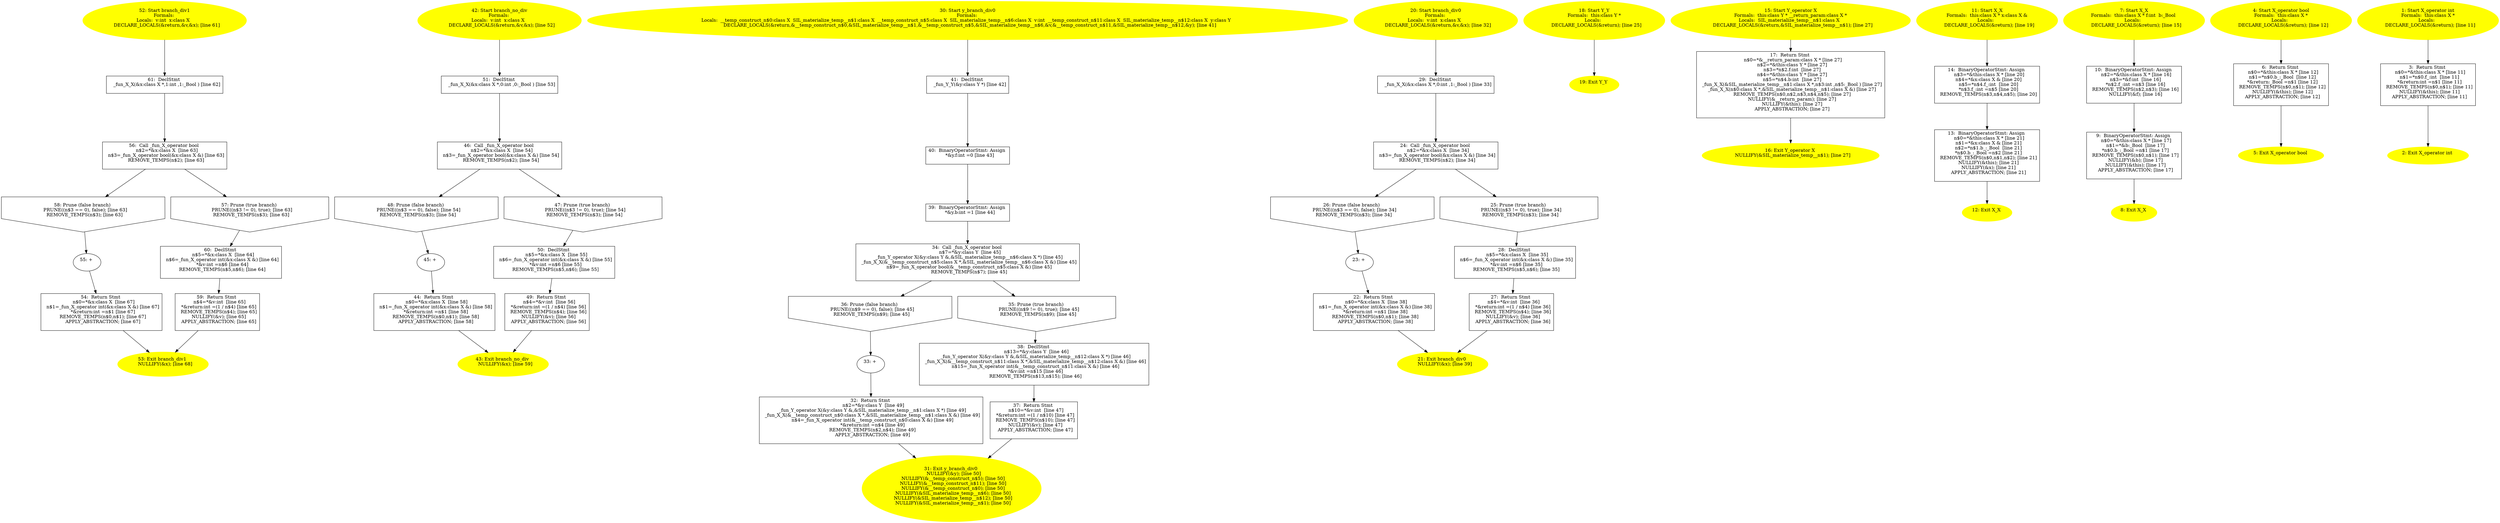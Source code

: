 digraph iCFG {
61 [label="61:  DeclStmt \n   _fun_X_X(&x:class X *,1:int ,1:_Bool ) [line 62]\n " shape="box"]
	

	 61 -> 56 ;
60 [label="60:  DeclStmt \n   n$5=*&x:class X  [line 64]\n  n$6=_fun_X_operator int(&x:class X &) [line 64]\n  *&v:int =n$6 [line 64]\n  REMOVE_TEMPS(n$5,n$6); [line 64]\n " shape="box"]
	

	 60 -> 59 ;
59 [label="59:  Return Stmt \n   n$4=*&v:int  [line 65]\n  *&return:int =(1 / n$4) [line 65]\n  REMOVE_TEMPS(n$4); [line 65]\n  NULLIFY(&v); [line 65]\n  APPLY_ABSTRACTION; [line 65]\n " shape="box"]
	

	 59 -> 53 ;
58 [label="58: Prune (false branch) \n   PRUNE((n$3 == 0), false); [line 63]\n  REMOVE_TEMPS(n$3); [line 63]\n " shape="invhouse"]
	

	 58 -> 55 ;
57 [label="57: Prune (true branch) \n   PRUNE((n$3 != 0), true); [line 63]\n  REMOVE_TEMPS(n$3); [line 63]\n " shape="invhouse"]
	

	 57 -> 60 ;
56 [label="56:  Call _fun_X_operator bool \n   n$2=*&x:class X  [line 63]\n  n$3=_fun_X_operator bool(&x:class X &) [line 63]\n  REMOVE_TEMPS(n$2); [line 63]\n " shape="box"]
	

	 56 -> 57 ;
	 56 -> 58 ;
55 [label="55: + \n  " ]
	

	 55 -> 54 ;
54 [label="54:  Return Stmt \n   n$0=*&x:class X  [line 67]\n  n$1=_fun_X_operator int(&x:class X &) [line 67]\n  *&return:int =n$1 [line 67]\n  REMOVE_TEMPS(n$0,n$1); [line 67]\n  APPLY_ABSTRACTION; [line 67]\n " shape="box"]
	

	 54 -> 53 ;
53 [label="53: Exit branch_div1 \n   NULLIFY(&x); [line 68]\n " color=yellow style=filled]
	

52 [label="52: Start branch_div1\nFormals: \nLocals:  v:int  x:class X  \n   DECLARE_LOCALS(&return,&v,&x); [line 61]\n " color=yellow style=filled]
	

	 52 -> 61 ;
51 [label="51:  DeclStmt \n   _fun_X_X(&x:class X *,0:int ,0:_Bool ) [line 53]\n " shape="box"]
	

	 51 -> 46 ;
50 [label="50:  DeclStmt \n   n$5=*&x:class X  [line 55]\n  n$6=_fun_X_operator int(&x:class X &) [line 55]\n  *&v:int =n$6 [line 55]\n  REMOVE_TEMPS(n$5,n$6); [line 55]\n " shape="box"]
	

	 50 -> 49 ;
49 [label="49:  Return Stmt \n   n$4=*&v:int  [line 56]\n  *&return:int =(1 / n$4) [line 56]\n  REMOVE_TEMPS(n$4); [line 56]\n  NULLIFY(&v); [line 56]\n  APPLY_ABSTRACTION; [line 56]\n " shape="box"]
	

	 49 -> 43 ;
48 [label="48: Prune (false branch) \n   PRUNE((n$3 == 0), false); [line 54]\n  REMOVE_TEMPS(n$3); [line 54]\n " shape="invhouse"]
	

	 48 -> 45 ;
47 [label="47: Prune (true branch) \n   PRUNE((n$3 != 0), true); [line 54]\n  REMOVE_TEMPS(n$3); [line 54]\n " shape="invhouse"]
	

	 47 -> 50 ;
46 [label="46:  Call _fun_X_operator bool \n   n$2=*&x:class X  [line 54]\n  n$3=_fun_X_operator bool(&x:class X &) [line 54]\n  REMOVE_TEMPS(n$2); [line 54]\n " shape="box"]
	

	 46 -> 47 ;
	 46 -> 48 ;
45 [label="45: + \n  " ]
	

	 45 -> 44 ;
44 [label="44:  Return Stmt \n   n$0=*&x:class X  [line 58]\n  n$1=_fun_X_operator int(&x:class X &) [line 58]\n  *&return:int =n$1 [line 58]\n  REMOVE_TEMPS(n$0,n$1); [line 58]\n  APPLY_ABSTRACTION; [line 58]\n " shape="box"]
	

	 44 -> 43 ;
43 [label="43: Exit branch_no_div \n   NULLIFY(&x); [line 59]\n " color=yellow style=filled]
	

42 [label="42: Start branch_no_div\nFormals: \nLocals:  v:int  x:class X  \n   DECLARE_LOCALS(&return,&v,&x); [line 52]\n " color=yellow style=filled]
	

	 42 -> 51 ;
41 [label="41:  DeclStmt \n   _fun_Y_Y(&y:class Y *) [line 42]\n " shape="box"]
	

	 41 -> 40 ;
40 [label="40:  BinaryOperatorStmt: Assign \n   *&y.f:int =0 [line 43]\n " shape="box"]
	

	 40 -> 39 ;
39 [label="39:  BinaryOperatorStmt: Assign \n   *&y.b:int =1 [line 44]\n " shape="box"]
	

	 39 -> 34 ;
38 [label="38:  DeclStmt \n   n$13=*&y:class Y  [line 46]\n  _fun_Y_operator X(&y:class Y &,&SIL_materialize_temp__n$12:class X *) [line 46]\n  _fun_X_X(&__temp_construct_n$11:class X *,&SIL_materialize_temp__n$12:class X &) [line 46]\n  n$15=_fun_X_operator int(&__temp_construct_n$11:class X &) [line 46]\n  *&v:int =n$15 [line 46]\n  REMOVE_TEMPS(n$13,n$15); [line 46]\n " shape="box"]
	

	 38 -> 37 ;
37 [label="37:  Return Stmt \n   n$10=*&v:int  [line 47]\n  *&return:int =(1 / n$10) [line 47]\n  REMOVE_TEMPS(n$10); [line 47]\n  NULLIFY(&v); [line 47]\n  APPLY_ABSTRACTION; [line 47]\n " shape="box"]
	

	 37 -> 31 ;
36 [label="36: Prune (false branch) \n   PRUNE((n$9 == 0), false); [line 45]\n  REMOVE_TEMPS(n$9); [line 45]\n " shape="invhouse"]
	

	 36 -> 33 ;
35 [label="35: Prune (true branch) \n   PRUNE((n$9 != 0), true); [line 45]\n  REMOVE_TEMPS(n$9); [line 45]\n " shape="invhouse"]
	

	 35 -> 38 ;
34 [label="34:  Call _fun_X_operator bool \n   n$7=*&y:class Y  [line 45]\n  _fun_Y_operator X(&y:class Y &,&SIL_materialize_temp__n$6:class X *) [line 45]\n  _fun_X_X(&__temp_construct_n$5:class X *,&SIL_materialize_temp__n$6:class X &) [line 45]\n  n$9=_fun_X_operator bool(&__temp_construct_n$5:class X &) [line 45]\n  REMOVE_TEMPS(n$7); [line 45]\n " shape="box"]
	

	 34 -> 35 ;
	 34 -> 36 ;
33 [label="33: + \n  " ]
	

	 33 -> 32 ;
32 [label="32:  Return Stmt \n   n$2=*&y:class Y  [line 49]\n  _fun_Y_operator X(&y:class Y &,&SIL_materialize_temp__n$1:class X *) [line 49]\n  _fun_X_X(&__temp_construct_n$0:class X *,&SIL_materialize_temp__n$1:class X &) [line 49]\n  n$4=_fun_X_operator int(&__temp_construct_n$0:class X &) [line 49]\n  *&return:int =n$4 [line 49]\n  REMOVE_TEMPS(n$2,n$4); [line 49]\n  APPLY_ABSTRACTION; [line 49]\n " shape="box"]
	

	 32 -> 31 ;
31 [label="31: Exit y_branch_div0 \n   NULLIFY(&y); [line 50]\n  NULLIFY(&__temp_construct_n$5); [line 50]\n  NULLIFY(&__temp_construct_n$11); [line 50]\n  NULLIFY(&__temp_construct_n$0); [line 50]\n  NULLIFY(&SIL_materialize_temp__n$6); [line 50]\n  NULLIFY(&SIL_materialize_temp__n$12); [line 50]\n  NULLIFY(&SIL_materialize_temp__n$1); [line 50]\n " color=yellow style=filled]
	

30 [label="30: Start y_branch_div0\nFormals: \nLocals:  __temp_construct_n$0:class X  SIL_materialize_temp__n$1:class X  __temp_construct_n$5:class X  SIL_materialize_temp__n$6:class X  v:int  __temp_construct_n$11:class X  SIL_materialize_temp__n$12:class X  y:class Y  \n   DECLARE_LOCALS(&return,&__temp_construct_n$0,&SIL_materialize_temp__n$1,&__temp_construct_n$5,&SIL_materialize_temp__n$6,&v,&__temp_construct_n$11,&SIL_materialize_temp__n$12,&y); [line 41]\n " color=yellow style=filled]
	

	 30 -> 41 ;
29 [label="29:  DeclStmt \n   _fun_X_X(&x:class X *,0:int ,1:_Bool ) [line 33]\n " shape="box"]
	

	 29 -> 24 ;
28 [label="28:  DeclStmt \n   n$5=*&x:class X  [line 35]\n  n$6=_fun_X_operator int(&x:class X &) [line 35]\n  *&v:int =n$6 [line 35]\n  REMOVE_TEMPS(n$5,n$6); [line 35]\n " shape="box"]
	

	 28 -> 27 ;
27 [label="27:  Return Stmt \n   n$4=*&v:int  [line 36]\n  *&return:int =(1 / n$4) [line 36]\n  REMOVE_TEMPS(n$4); [line 36]\n  NULLIFY(&v); [line 36]\n  APPLY_ABSTRACTION; [line 36]\n " shape="box"]
	

	 27 -> 21 ;
26 [label="26: Prune (false branch) \n   PRUNE((n$3 == 0), false); [line 34]\n  REMOVE_TEMPS(n$3); [line 34]\n " shape="invhouse"]
	

	 26 -> 23 ;
25 [label="25: Prune (true branch) \n   PRUNE((n$3 != 0), true); [line 34]\n  REMOVE_TEMPS(n$3); [line 34]\n " shape="invhouse"]
	

	 25 -> 28 ;
24 [label="24:  Call _fun_X_operator bool \n   n$2=*&x:class X  [line 34]\n  n$3=_fun_X_operator bool(&x:class X &) [line 34]\n  REMOVE_TEMPS(n$2); [line 34]\n " shape="box"]
	

	 24 -> 25 ;
	 24 -> 26 ;
23 [label="23: + \n  " ]
	

	 23 -> 22 ;
22 [label="22:  Return Stmt \n   n$0=*&x:class X  [line 38]\n  n$1=_fun_X_operator int(&x:class X &) [line 38]\n  *&return:int =n$1 [line 38]\n  REMOVE_TEMPS(n$0,n$1); [line 38]\n  APPLY_ABSTRACTION; [line 38]\n " shape="box"]
	

	 22 -> 21 ;
21 [label="21: Exit branch_div0 \n   NULLIFY(&x); [line 39]\n " color=yellow style=filled]
	

20 [label="20: Start branch_div0\nFormals: \nLocals:  v:int  x:class X  \n   DECLARE_LOCALS(&return,&v,&x); [line 32]\n " color=yellow style=filled]
	

	 20 -> 29 ;
19 [label="19: Exit Y_Y \n  " color=yellow style=filled]
	

18 [label="18: Start Y_Y\nFormals:  this:class Y *\nLocals:  \n   DECLARE_LOCALS(&return); [line 25]\n " color=yellow style=filled]
	

	 18 -> 19 ;
17 [label="17:  Return Stmt \n   n$0=*&__return_param:class X * [line 27]\n  n$2=*&this:class Y * [line 27]\n  n$3=*n$2.f:int  [line 27]\n  n$4=*&this:class Y * [line 27]\n  n$5=*n$4.b:int  [line 27]\n  _fun_X_X(&SIL_materialize_temp__n$1:class X *,n$3:int ,n$5:_Bool ) [line 27]\n  _fun_X_X(n$0:class X *,&SIL_materialize_temp__n$1:class X &) [line 27]\n  REMOVE_TEMPS(n$0,n$2,n$3,n$4,n$5); [line 27]\n  NULLIFY(&__return_param); [line 27]\n  NULLIFY(&this); [line 27]\n  APPLY_ABSTRACTION; [line 27]\n " shape="box"]
	

	 17 -> 16 ;
16 [label="16: Exit Y_operator X \n   NULLIFY(&SIL_materialize_temp__n$1); [line 27]\n " color=yellow style=filled]
	

15 [label="15: Start Y_operator X\nFormals:  this:class Y * __return_param:class X *\nLocals:  SIL_materialize_temp__n$1:class X  \n   DECLARE_LOCALS(&return,&SIL_materialize_temp__n$1); [line 27]\n " color=yellow style=filled]
	

	 15 -> 17 ;
14 [label="14:  BinaryOperatorStmt: Assign \n   n$3=*&this:class X * [line 20]\n  n$4=*&x:class X & [line 20]\n  n$5=*n$4.f_:int  [line 20]\n  *n$3.f_:int =n$5 [line 20]\n  REMOVE_TEMPS(n$3,n$4,n$5); [line 20]\n " shape="box"]
	

	 14 -> 13 ;
13 [label="13:  BinaryOperatorStmt: Assign \n   n$0=*&this:class X * [line 21]\n  n$1=*&x:class X & [line 21]\n  n$2=*n$1.b_:_Bool  [line 21]\n  *n$0.b_:_Bool =n$2 [line 21]\n  REMOVE_TEMPS(n$0,n$1,n$2); [line 21]\n  NULLIFY(&this); [line 21]\n  NULLIFY(&x); [line 21]\n  APPLY_ABSTRACTION; [line 21]\n " shape="box"]
	

	 13 -> 12 ;
12 [label="12: Exit X_X \n  " color=yellow style=filled]
	

11 [label="11: Start X_X\nFormals:  this:class X * x:class X &\nLocals:  \n   DECLARE_LOCALS(&return); [line 19]\n " color=yellow style=filled]
	

	 11 -> 14 ;
10 [label="10:  BinaryOperatorStmt: Assign \n   n$2=*&this:class X * [line 16]\n  n$3=*&f:int  [line 16]\n  *n$2.f_:int =n$3 [line 16]\n  REMOVE_TEMPS(n$2,n$3); [line 16]\n  NULLIFY(&f); [line 16]\n " shape="box"]
	

	 10 -> 9 ;
9 [label="9:  BinaryOperatorStmt: Assign \n   n$0=*&this:class X * [line 17]\n  n$1=*&b:_Bool  [line 17]\n  *n$0.b_:_Bool =n$1 [line 17]\n  REMOVE_TEMPS(n$0,n$1); [line 17]\n  NULLIFY(&b); [line 17]\n  NULLIFY(&this); [line 17]\n  APPLY_ABSTRACTION; [line 17]\n " shape="box"]
	

	 9 -> 8 ;
8 [label="8: Exit X_X \n  " color=yellow style=filled]
	

7 [label="7: Start X_X\nFormals:  this:class X * f:int  b:_Bool \nLocals:  \n   DECLARE_LOCALS(&return); [line 15]\n " color=yellow style=filled]
	

	 7 -> 10 ;
6 [label="6:  Return Stmt \n   n$0=*&this:class X * [line 12]\n  n$1=*n$0.b_:_Bool  [line 12]\n  *&return:_Bool =n$1 [line 12]\n  REMOVE_TEMPS(n$0,n$1); [line 12]\n  NULLIFY(&this); [line 12]\n  APPLY_ABSTRACTION; [line 12]\n " shape="box"]
	

	 6 -> 5 ;
5 [label="5: Exit X_operator bool \n  " color=yellow style=filled]
	

4 [label="4: Start X_operator bool\nFormals:  this:class X *\nLocals:  \n   DECLARE_LOCALS(&return); [line 12]\n " color=yellow style=filled]
	

	 4 -> 6 ;
3 [label="3:  Return Stmt \n   n$0=*&this:class X * [line 11]\n  n$1=*n$0.f_:int  [line 11]\n  *&return:int =n$1 [line 11]\n  REMOVE_TEMPS(n$0,n$1); [line 11]\n  NULLIFY(&this); [line 11]\n  APPLY_ABSTRACTION; [line 11]\n " shape="box"]
	

	 3 -> 2 ;
2 [label="2: Exit X_operator int \n  " color=yellow style=filled]
	

1 [label="1: Start X_operator int\nFormals:  this:class X *\nLocals:  \n   DECLARE_LOCALS(&return); [line 11]\n " color=yellow style=filled]
	

	 1 -> 3 ;
}
